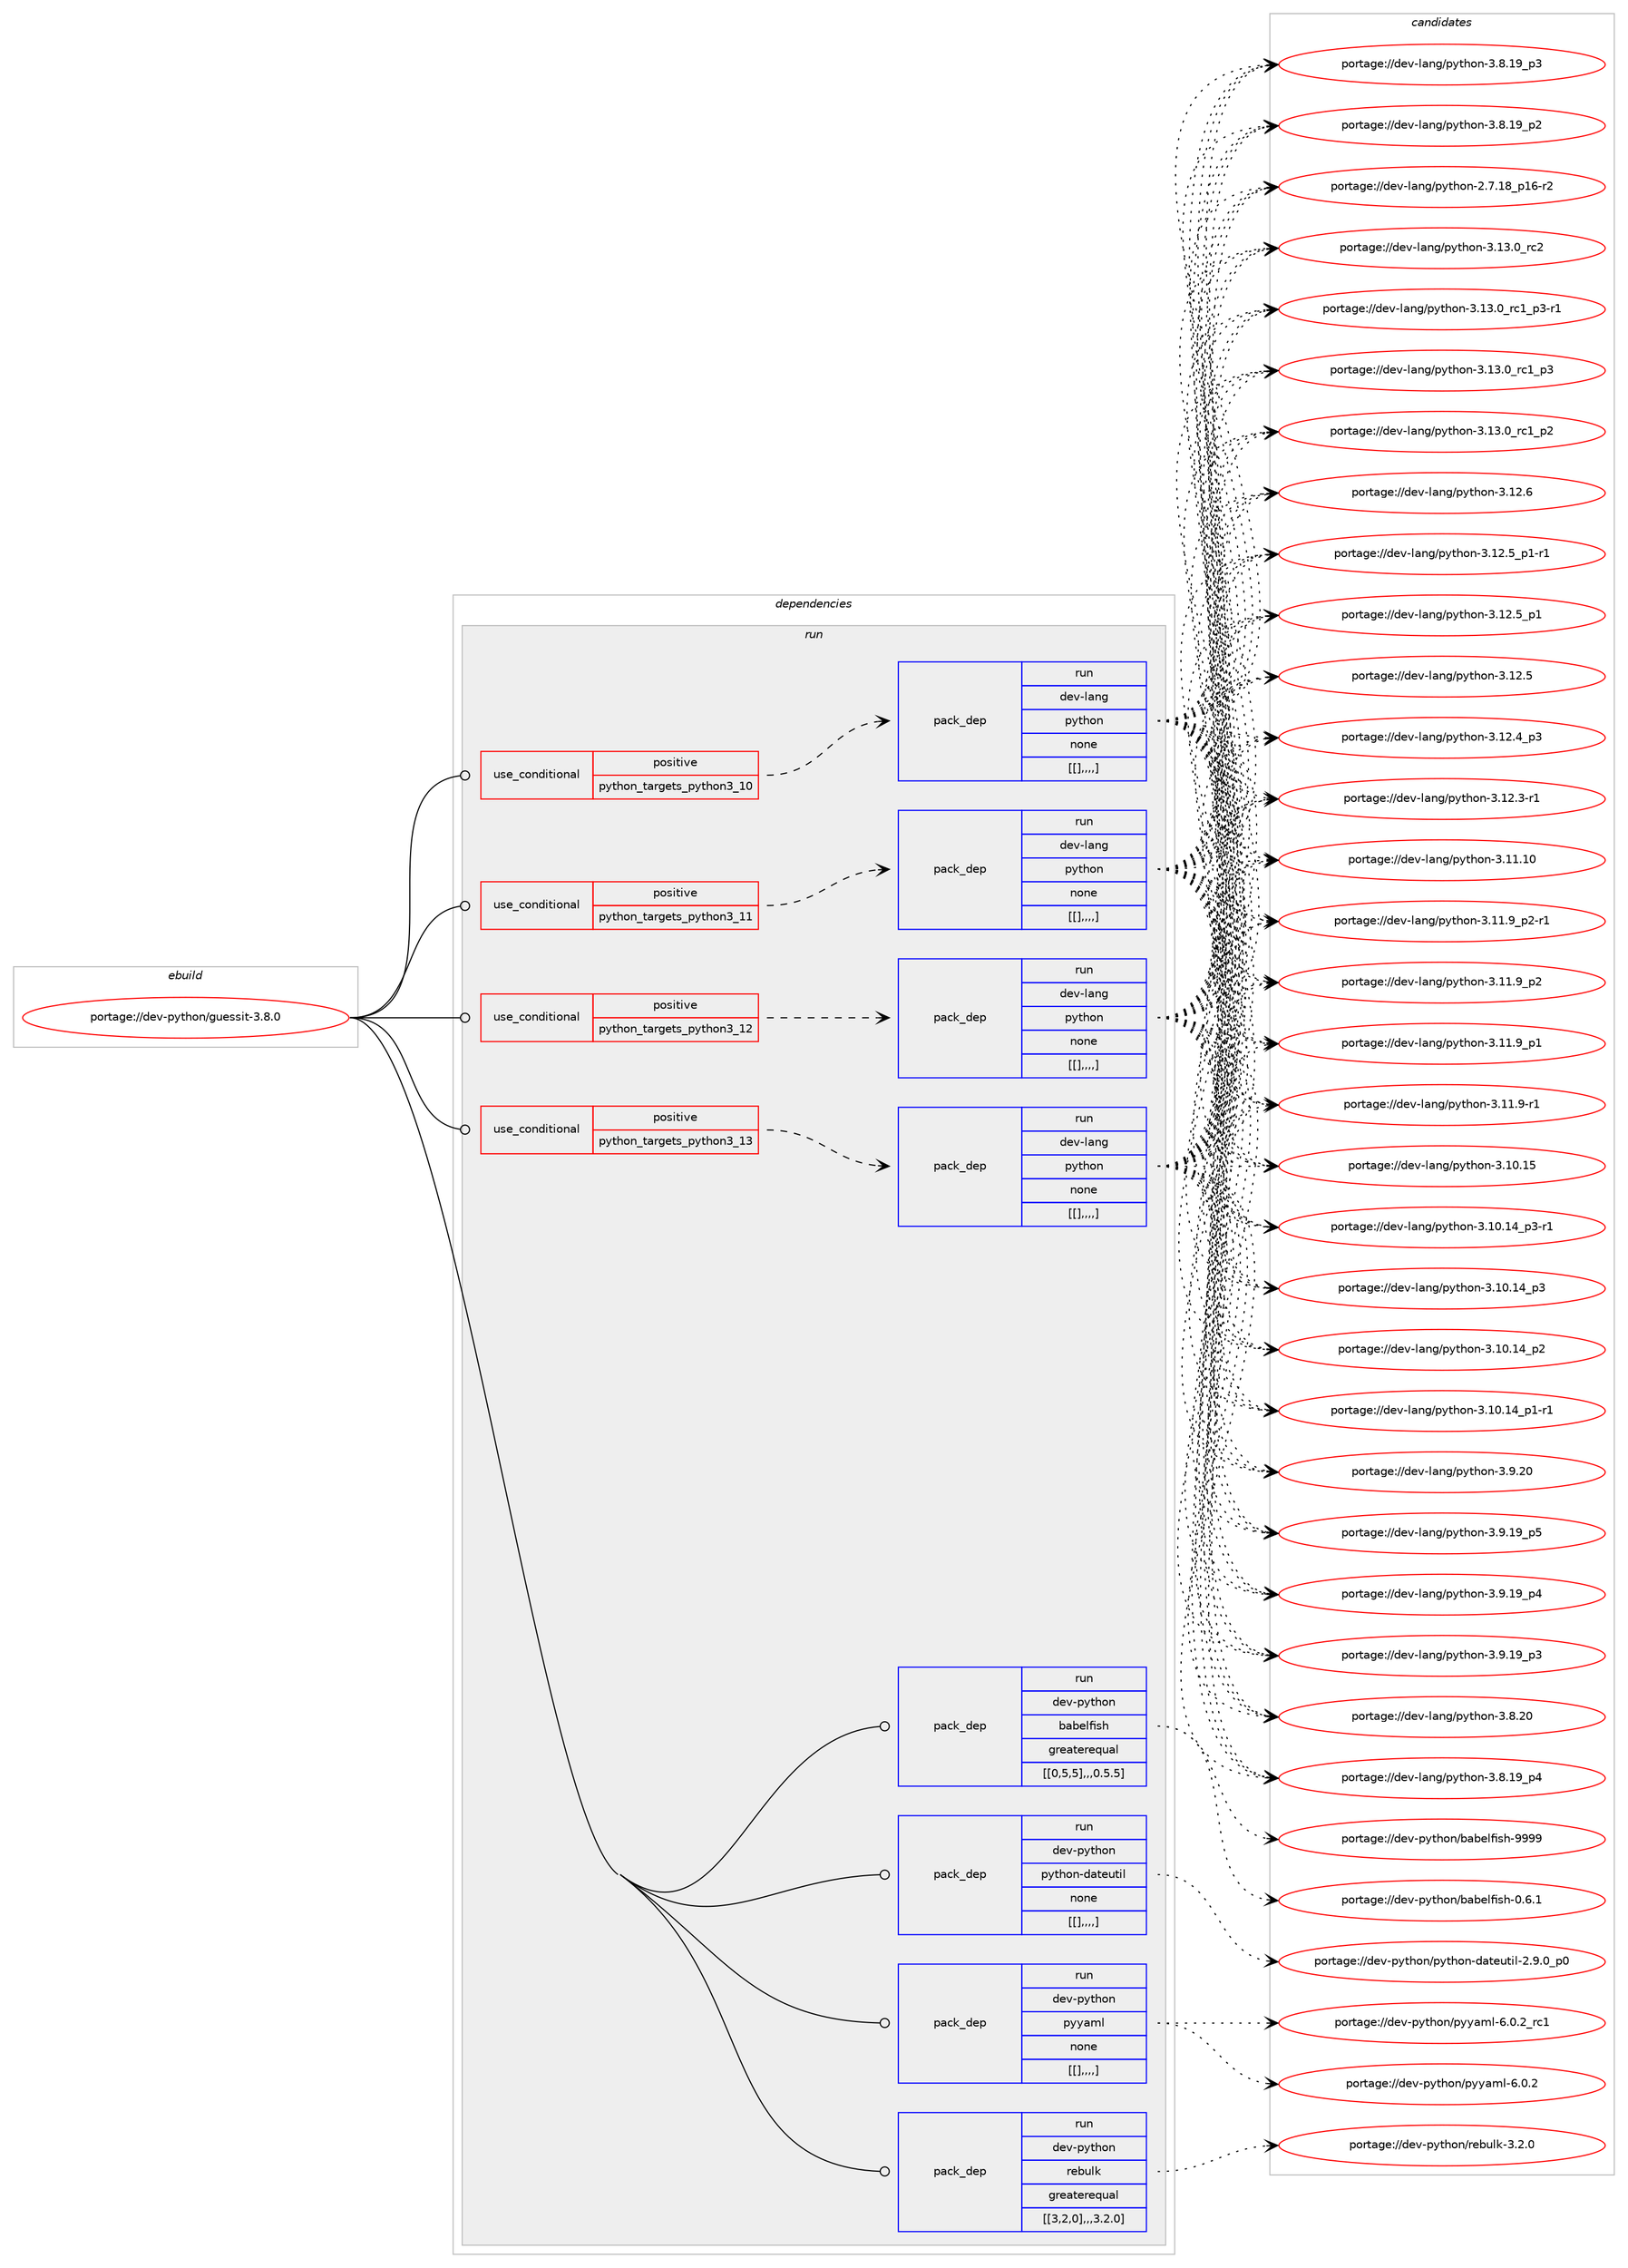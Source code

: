 digraph prolog {

# *************
# Graph options
# *************

newrank=true;
concentrate=true;
compound=true;
graph [rankdir=LR,fontname=Helvetica,fontsize=10,ranksep=1.5];#, ranksep=2.5, nodesep=0.2];
edge  [arrowhead=vee];
node  [fontname=Helvetica,fontsize=10];

# **********
# The ebuild
# **********

subgraph cluster_leftcol {
color=gray;
label=<<i>ebuild</i>>;
id [label="portage://dev-python/guessit-3.8.0", color=red, width=4, href="../dev-python/guessit-3.8.0.svg"];
}

# ****************
# The dependencies
# ****************

subgraph cluster_midcol {
color=gray;
label=<<i>dependencies</i>>;
subgraph cluster_compile {
fillcolor="#eeeeee";
style=filled;
label=<<i>compile</i>>;
}
subgraph cluster_compileandrun {
fillcolor="#eeeeee";
style=filled;
label=<<i>compile and run</i>>;
}
subgraph cluster_run {
fillcolor="#eeeeee";
style=filled;
label=<<i>run</i>>;
subgraph cond33815 {
dependency148360 [label=<<TABLE BORDER="0" CELLBORDER="1" CELLSPACING="0" CELLPADDING="4"><TR><TD ROWSPAN="3" CELLPADDING="10">use_conditional</TD></TR><TR><TD>positive</TD></TR><TR><TD>python_targets_python3_10</TD></TR></TABLE>>, shape=none, color=red];
subgraph pack113327 {
dependency148361 [label=<<TABLE BORDER="0" CELLBORDER="1" CELLSPACING="0" CELLPADDING="4" WIDTH="220"><TR><TD ROWSPAN="6" CELLPADDING="30">pack_dep</TD></TR><TR><TD WIDTH="110">run</TD></TR><TR><TD>dev-lang</TD></TR><TR><TD>python</TD></TR><TR><TD>none</TD></TR><TR><TD>[[],,,,]</TD></TR></TABLE>>, shape=none, color=blue];
}
dependency148360:e -> dependency148361:w [weight=20,style="dashed",arrowhead="vee"];
}
id:e -> dependency148360:w [weight=20,style="solid",arrowhead="odot"];
subgraph cond33816 {
dependency148362 [label=<<TABLE BORDER="0" CELLBORDER="1" CELLSPACING="0" CELLPADDING="4"><TR><TD ROWSPAN="3" CELLPADDING="10">use_conditional</TD></TR><TR><TD>positive</TD></TR><TR><TD>python_targets_python3_11</TD></TR></TABLE>>, shape=none, color=red];
subgraph pack113328 {
dependency148363 [label=<<TABLE BORDER="0" CELLBORDER="1" CELLSPACING="0" CELLPADDING="4" WIDTH="220"><TR><TD ROWSPAN="6" CELLPADDING="30">pack_dep</TD></TR><TR><TD WIDTH="110">run</TD></TR><TR><TD>dev-lang</TD></TR><TR><TD>python</TD></TR><TR><TD>none</TD></TR><TR><TD>[[],,,,]</TD></TR></TABLE>>, shape=none, color=blue];
}
dependency148362:e -> dependency148363:w [weight=20,style="dashed",arrowhead="vee"];
}
id:e -> dependency148362:w [weight=20,style="solid",arrowhead="odot"];
subgraph cond33817 {
dependency148364 [label=<<TABLE BORDER="0" CELLBORDER="1" CELLSPACING="0" CELLPADDING="4"><TR><TD ROWSPAN="3" CELLPADDING="10">use_conditional</TD></TR><TR><TD>positive</TD></TR><TR><TD>python_targets_python3_12</TD></TR></TABLE>>, shape=none, color=red];
subgraph pack113329 {
dependency148365 [label=<<TABLE BORDER="0" CELLBORDER="1" CELLSPACING="0" CELLPADDING="4" WIDTH="220"><TR><TD ROWSPAN="6" CELLPADDING="30">pack_dep</TD></TR><TR><TD WIDTH="110">run</TD></TR><TR><TD>dev-lang</TD></TR><TR><TD>python</TD></TR><TR><TD>none</TD></TR><TR><TD>[[],,,,]</TD></TR></TABLE>>, shape=none, color=blue];
}
dependency148364:e -> dependency148365:w [weight=20,style="dashed",arrowhead="vee"];
}
id:e -> dependency148364:w [weight=20,style="solid",arrowhead="odot"];
subgraph cond33818 {
dependency148366 [label=<<TABLE BORDER="0" CELLBORDER="1" CELLSPACING="0" CELLPADDING="4"><TR><TD ROWSPAN="3" CELLPADDING="10">use_conditional</TD></TR><TR><TD>positive</TD></TR><TR><TD>python_targets_python3_13</TD></TR></TABLE>>, shape=none, color=red];
subgraph pack113330 {
dependency148367 [label=<<TABLE BORDER="0" CELLBORDER="1" CELLSPACING="0" CELLPADDING="4" WIDTH="220"><TR><TD ROWSPAN="6" CELLPADDING="30">pack_dep</TD></TR><TR><TD WIDTH="110">run</TD></TR><TR><TD>dev-lang</TD></TR><TR><TD>python</TD></TR><TR><TD>none</TD></TR><TR><TD>[[],,,,]</TD></TR></TABLE>>, shape=none, color=blue];
}
dependency148366:e -> dependency148367:w [weight=20,style="dashed",arrowhead="vee"];
}
id:e -> dependency148366:w [weight=20,style="solid",arrowhead="odot"];
subgraph pack113331 {
dependency148368 [label=<<TABLE BORDER="0" CELLBORDER="1" CELLSPACING="0" CELLPADDING="4" WIDTH="220"><TR><TD ROWSPAN="6" CELLPADDING="30">pack_dep</TD></TR><TR><TD WIDTH="110">run</TD></TR><TR><TD>dev-python</TD></TR><TR><TD>babelfish</TD></TR><TR><TD>greaterequal</TD></TR><TR><TD>[[0,5,5],,,0.5.5]</TD></TR></TABLE>>, shape=none, color=blue];
}
id:e -> dependency148368:w [weight=20,style="solid",arrowhead="odot"];
subgraph pack113332 {
dependency148369 [label=<<TABLE BORDER="0" CELLBORDER="1" CELLSPACING="0" CELLPADDING="4" WIDTH="220"><TR><TD ROWSPAN="6" CELLPADDING="30">pack_dep</TD></TR><TR><TD WIDTH="110">run</TD></TR><TR><TD>dev-python</TD></TR><TR><TD>python-dateutil</TD></TR><TR><TD>none</TD></TR><TR><TD>[[],,,,]</TD></TR></TABLE>>, shape=none, color=blue];
}
id:e -> dependency148369:w [weight=20,style="solid",arrowhead="odot"];
subgraph pack113333 {
dependency148370 [label=<<TABLE BORDER="0" CELLBORDER="1" CELLSPACING="0" CELLPADDING="4" WIDTH="220"><TR><TD ROWSPAN="6" CELLPADDING="30">pack_dep</TD></TR><TR><TD WIDTH="110">run</TD></TR><TR><TD>dev-python</TD></TR><TR><TD>pyyaml</TD></TR><TR><TD>none</TD></TR><TR><TD>[[],,,,]</TD></TR></TABLE>>, shape=none, color=blue];
}
id:e -> dependency148370:w [weight=20,style="solid",arrowhead="odot"];
subgraph pack113334 {
dependency148371 [label=<<TABLE BORDER="0" CELLBORDER="1" CELLSPACING="0" CELLPADDING="4" WIDTH="220"><TR><TD ROWSPAN="6" CELLPADDING="30">pack_dep</TD></TR><TR><TD WIDTH="110">run</TD></TR><TR><TD>dev-python</TD></TR><TR><TD>rebulk</TD></TR><TR><TD>greaterequal</TD></TR><TR><TD>[[3,2,0],,,3.2.0]</TD></TR></TABLE>>, shape=none, color=blue];
}
id:e -> dependency148371:w [weight=20,style="solid",arrowhead="odot"];
}
}

# **************
# The candidates
# **************

subgraph cluster_choices {
rank=same;
color=gray;
label=<<i>candidates</i>>;

subgraph choice113327 {
color=black;
nodesep=1;
choice10010111845108971101034711212111610411111045514649514648951149950 [label="portage://dev-lang/python-3.13.0_rc2", color=red, width=4,href="../dev-lang/python-3.13.0_rc2.svg"];
choice1001011184510897110103471121211161041111104551464951464895114994995112514511449 [label="portage://dev-lang/python-3.13.0_rc1_p3-r1", color=red, width=4,href="../dev-lang/python-3.13.0_rc1_p3-r1.svg"];
choice100101118451089711010347112121116104111110455146495146489511499499511251 [label="portage://dev-lang/python-3.13.0_rc1_p3", color=red, width=4,href="../dev-lang/python-3.13.0_rc1_p3.svg"];
choice100101118451089711010347112121116104111110455146495146489511499499511250 [label="portage://dev-lang/python-3.13.0_rc1_p2", color=red, width=4,href="../dev-lang/python-3.13.0_rc1_p2.svg"];
choice10010111845108971101034711212111610411111045514649504654 [label="portage://dev-lang/python-3.12.6", color=red, width=4,href="../dev-lang/python-3.12.6.svg"];
choice1001011184510897110103471121211161041111104551464950465395112494511449 [label="portage://dev-lang/python-3.12.5_p1-r1", color=red, width=4,href="../dev-lang/python-3.12.5_p1-r1.svg"];
choice100101118451089711010347112121116104111110455146495046539511249 [label="portage://dev-lang/python-3.12.5_p1", color=red, width=4,href="../dev-lang/python-3.12.5_p1.svg"];
choice10010111845108971101034711212111610411111045514649504653 [label="portage://dev-lang/python-3.12.5", color=red, width=4,href="../dev-lang/python-3.12.5.svg"];
choice100101118451089711010347112121116104111110455146495046529511251 [label="portage://dev-lang/python-3.12.4_p3", color=red, width=4,href="../dev-lang/python-3.12.4_p3.svg"];
choice100101118451089711010347112121116104111110455146495046514511449 [label="portage://dev-lang/python-3.12.3-r1", color=red, width=4,href="../dev-lang/python-3.12.3-r1.svg"];
choice1001011184510897110103471121211161041111104551464949464948 [label="portage://dev-lang/python-3.11.10", color=red, width=4,href="../dev-lang/python-3.11.10.svg"];
choice1001011184510897110103471121211161041111104551464949465795112504511449 [label="portage://dev-lang/python-3.11.9_p2-r1", color=red, width=4,href="../dev-lang/python-3.11.9_p2-r1.svg"];
choice100101118451089711010347112121116104111110455146494946579511250 [label="portage://dev-lang/python-3.11.9_p2", color=red, width=4,href="../dev-lang/python-3.11.9_p2.svg"];
choice100101118451089711010347112121116104111110455146494946579511249 [label="portage://dev-lang/python-3.11.9_p1", color=red, width=4,href="../dev-lang/python-3.11.9_p1.svg"];
choice100101118451089711010347112121116104111110455146494946574511449 [label="portage://dev-lang/python-3.11.9-r1", color=red, width=4,href="../dev-lang/python-3.11.9-r1.svg"];
choice1001011184510897110103471121211161041111104551464948464953 [label="portage://dev-lang/python-3.10.15", color=red, width=4,href="../dev-lang/python-3.10.15.svg"];
choice100101118451089711010347112121116104111110455146494846495295112514511449 [label="portage://dev-lang/python-3.10.14_p3-r1", color=red, width=4,href="../dev-lang/python-3.10.14_p3-r1.svg"];
choice10010111845108971101034711212111610411111045514649484649529511251 [label="portage://dev-lang/python-3.10.14_p3", color=red, width=4,href="../dev-lang/python-3.10.14_p3.svg"];
choice10010111845108971101034711212111610411111045514649484649529511250 [label="portage://dev-lang/python-3.10.14_p2", color=red, width=4,href="../dev-lang/python-3.10.14_p2.svg"];
choice100101118451089711010347112121116104111110455146494846495295112494511449 [label="portage://dev-lang/python-3.10.14_p1-r1", color=red, width=4,href="../dev-lang/python-3.10.14_p1-r1.svg"];
choice10010111845108971101034711212111610411111045514657465048 [label="portage://dev-lang/python-3.9.20", color=red, width=4,href="../dev-lang/python-3.9.20.svg"];
choice100101118451089711010347112121116104111110455146574649579511253 [label="portage://dev-lang/python-3.9.19_p5", color=red, width=4,href="../dev-lang/python-3.9.19_p5.svg"];
choice100101118451089711010347112121116104111110455146574649579511252 [label="portage://dev-lang/python-3.9.19_p4", color=red, width=4,href="../dev-lang/python-3.9.19_p4.svg"];
choice100101118451089711010347112121116104111110455146574649579511251 [label="portage://dev-lang/python-3.9.19_p3", color=red, width=4,href="../dev-lang/python-3.9.19_p3.svg"];
choice10010111845108971101034711212111610411111045514656465048 [label="portage://dev-lang/python-3.8.20", color=red, width=4,href="../dev-lang/python-3.8.20.svg"];
choice100101118451089711010347112121116104111110455146564649579511252 [label="portage://dev-lang/python-3.8.19_p4", color=red, width=4,href="../dev-lang/python-3.8.19_p4.svg"];
choice100101118451089711010347112121116104111110455146564649579511251 [label="portage://dev-lang/python-3.8.19_p3", color=red, width=4,href="../dev-lang/python-3.8.19_p3.svg"];
choice100101118451089711010347112121116104111110455146564649579511250 [label="portage://dev-lang/python-3.8.19_p2", color=red, width=4,href="../dev-lang/python-3.8.19_p2.svg"];
choice100101118451089711010347112121116104111110455046554649569511249544511450 [label="portage://dev-lang/python-2.7.18_p16-r2", color=red, width=4,href="../dev-lang/python-2.7.18_p16-r2.svg"];
dependency148361:e -> choice10010111845108971101034711212111610411111045514649514648951149950:w [style=dotted,weight="100"];
dependency148361:e -> choice1001011184510897110103471121211161041111104551464951464895114994995112514511449:w [style=dotted,weight="100"];
dependency148361:e -> choice100101118451089711010347112121116104111110455146495146489511499499511251:w [style=dotted,weight="100"];
dependency148361:e -> choice100101118451089711010347112121116104111110455146495146489511499499511250:w [style=dotted,weight="100"];
dependency148361:e -> choice10010111845108971101034711212111610411111045514649504654:w [style=dotted,weight="100"];
dependency148361:e -> choice1001011184510897110103471121211161041111104551464950465395112494511449:w [style=dotted,weight="100"];
dependency148361:e -> choice100101118451089711010347112121116104111110455146495046539511249:w [style=dotted,weight="100"];
dependency148361:e -> choice10010111845108971101034711212111610411111045514649504653:w [style=dotted,weight="100"];
dependency148361:e -> choice100101118451089711010347112121116104111110455146495046529511251:w [style=dotted,weight="100"];
dependency148361:e -> choice100101118451089711010347112121116104111110455146495046514511449:w [style=dotted,weight="100"];
dependency148361:e -> choice1001011184510897110103471121211161041111104551464949464948:w [style=dotted,weight="100"];
dependency148361:e -> choice1001011184510897110103471121211161041111104551464949465795112504511449:w [style=dotted,weight="100"];
dependency148361:e -> choice100101118451089711010347112121116104111110455146494946579511250:w [style=dotted,weight="100"];
dependency148361:e -> choice100101118451089711010347112121116104111110455146494946579511249:w [style=dotted,weight="100"];
dependency148361:e -> choice100101118451089711010347112121116104111110455146494946574511449:w [style=dotted,weight="100"];
dependency148361:e -> choice1001011184510897110103471121211161041111104551464948464953:w [style=dotted,weight="100"];
dependency148361:e -> choice100101118451089711010347112121116104111110455146494846495295112514511449:w [style=dotted,weight="100"];
dependency148361:e -> choice10010111845108971101034711212111610411111045514649484649529511251:w [style=dotted,weight="100"];
dependency148361:e -> choice10010111845108971101034711212111610411111045514649484649529511250:w [style=dotted,weight="100"];
dependency148361:e -> choice100101118451089711010347112121116104111110455146494846495295112494511449:w [style=dotted,weight="100"];
dependency148361:e -> choice10010111845108971101034711212111610411111045514657465048:w [style=dotted,weight="100"];
dependency148361:e -> choice100101118451089711010347112121116104111110455146574649579511253:w [style=dotted,weight="100"];
dependency148361:e -> choice100101118451089711010347112121116104111110455146574649579511252:w [style=dotted,weight="100"];
dependency148361:e -> choice100101118451089711010347112121116104111110455146574649579511251:w [style=dotted,weight="100"];
dependency148361:e -> choice10010111845108971101034711212111610411111045514656465048:w [style=dotted,weight="100"];
dependency148361:e -> choice100101118451089711010347112121116104111110455146564649579511252:w [style=dotted,weight="100"];
dependency148361:e -> choice100101118451089711010347112121116104111110455146564649579511251:w [style=dotted,weight="100"];
dependency148361:e -> choice100101118451089711010347112121116104111110455146564649579511250:w [style=dotted,weight="100"];
dependency148361:e -> choice100101118451089711010347112121116104111110455046554649569511249544511450:w [style=dotted,weight="100"];
}
subgraph choice113328 {
color=black;
nodesep=1;
choice10010111845108971101034711212111610411111045514649514648951149950 [label="portage://dev-lang/python-3.13.0_rc2", color=red, width=4,href="../dev-lang/python-3.13.0_rc2.svg"];
choice1001011184510897110103471121211161041111104551464951464895114994995112514511449 [label="portage://dev-lang/python-3.13.0_rc1_p3-r1", color=red, width=4,href="../dev-lang/python-3.13.0_rc1_p3-r1.svg"];
choice100101118451089711010347112121116104111110455146495146489511499499511251 [label="portage://dev-lang/python-3.13.0_rc1_p3", color=red, width=4,href="../dev-lang/python-3.13.0_rc1_p3.svg"];
choice100101118451089711010347112121116104111110455146495146489511499499511250 [label="portage://dev-lang/python-3.13.0_rc1_p2", color=red, width=4,href="../dev-lang/python-3.13.0_rc1_p2.svg"];
choice10010111845108971101034711212111610411111045514649504654 [label="portage://dev-lang/python-3.12.6", color=red, width=4,href="../dev-lang/python-3.12.6.svg"];
choice1001011184510897110103471121211161041111104551464950465395112494511449 [label="portage://dev-lang/python-3.12.5_p1-r1", color=red, width=4,href="../dev-lang/python-3.12.5_p1-r1.svg"];
choice100101118451089711010347112121116104111110455146495046539511249 [label="portage://dev-lang/python-3.12.5_p1", color=red, width=4,href="../dev-lang/python-3.12.5_p1.svg"];
choice10010111845108971101034711212111610411111045514649504653 [label="portage://dev-lang/python-3.12.5", color=red, width=4,href="../dev-lang/python-3.12.5.svg"];
choice100101118451089711010347112121116104111110455146495046529511251 [label="portage://dev-lang/python-3.12.4_p3", color=red, width=4,href="../dev-lang/python-3.12.4_p3.svg"];
choice100101118451089711010347112121116104111110455146495046514511449 [label="portage://dev-lang/python-3.12.3-r1", color=red, width=4,href="../dev-lang/python-3.12.3-r1.svg"];
choice1001011184510897110103471121211161041111104551464949464948 [label="portage://dev-lang/python-3.11.10", color=red, width=4,href="../dev-lang/python-3.11.10.svg"];
choice1001011184510897110103471121211161041111104551464949465795112504511449 [label="portage://dev-lang/python-3.11.9_p2-r1", color=red, width=4,href="../dev-lang/python-3.11.9_p2-r1.svg"];
choice100101118451089711010347112121116104111110455146494946579511250 [label="portage://dev-lang/python-3.11.9_p2", color=red, width=4,href="../dev-lang/python-3.11.9_p2.svg"];
choice100101118451089711010347112121116104111110455146494946579511249 [label="portage://dev-lang/python-3.11.9_p1", color=red, width=4,href="../dev-lang/python-3.11.9_p1.svg"];
choice100101118451089711010347112121116104111110455146494946574511449 [label="portage://dev-lang/python-3.11.9-r1", color=red, width=4,href="../dev-lang/python-3.11.9-r1.svg"];
choice1001011184510897110103471121211161041111104551464948464953 [label="portage://dev-lang/python-3.10.15", color=red, width=4,href="../dev-lang/python-3.10.15.svg"];
choice100101118451089711010347112121116104111110455146494846495295112514511449 [label="portage://dev-lang/python-3.10.14_p3-r1", color=red, width=4,href="../dev-lang/python-3.10.14_p3-r1.svg"];
choice10010111845108971101034711212111610411111045514649484649529511251 [label="portage://dev-lang/python-3.10.14_p3", color=red, width=4,href="../dev-lang/python-3.10.14_p3.svg"];
choice10010111845108971101034711212111610411111045514649484649529511250 [label="portage://dev-lang/python-3.10.14_p2", color=red, width=4,href="../dev-lang/python-3.10.14_p2.svg"];
choice100101118451089711010347112121116104111110455146494846495295112494511449 [label="portage://dev-lang/python-3.10.14_p1-r1", color=red, width=4,href="../dev-lang/python-3.10.14_p1-r1.svg"];
choice10010111845108971101034711212111610411111045514657465048 [label="portage://dev-lang/python-3.9.20", color=red, width=4,href="../dev-lang/python-3.9.20.svg"];
choice100101118451089711010347112121116104111110455146574649579511253 [label="portage://dev-lang/python-3.9.19_p5", color=red, width=4,href="../dev-lang/python-3.9.19_p5.svg"];
choice100101118451089711010347112121116104111110455146574649579511252 [label="portage://dev-lang/python-3.9.19_p4", color=red, width=4,href="../dev-lang/python-3.9.19_p4.svg"];
choice100101118451089711010347112121116104111110455146574649579511251 [label="portage://dev-lang/python-3.9.19_p3", color=red, width=4,href="../dev-lang/python-3.9.19_p3.svg"];
choice10010111845108971101034711212111610411111045514656465048 [label="portage://dev-lang/python-3.8.20", color=red, width=4,href="../dev-lang/python-3.8.20.svg"];
choice100101118451089711010347112121116104111110455146564649579511252 [label="portage://dev-lang/python-3.8.19_p4", color=red, width=4,href="../dev-lang/python-3.8.19_p4.svg"];
choice100101118451089711010347112121116104111110455146564649579511251 [label="portage://dev-lang/python-3.8.19_p3", color=red, width=4,href="../dev-lang/python-3.8.19_p3.svg"];
choice100101118451089711010347112121116104111110455146564649579511250 [label="portage://dev-lang/python-3.8.19_p2", color=red, width=4,href="../dev-lang/python-3.8.19_p2.svg"];
choice100101118451089711010347112121116104111110455046554649569511249544511450 [label="portage://dev-lang/python-2.7.18_p16-r2", color=red, width=4,href="../dev-lang/python-2.7.18_p16-r2.svg"];
dependency148363:e -> choice10010111845108971101034711212111610411111045514649514648951149950:w [style=dotted,weight="100"];
dependency148363:e -> choice1001011184510897110103471121211161041111104551464951464895114994995112514511449:w [style=dotted,weight="100"];
dependency148363:e -> choice100101118451089711010347112121116104111110455146495146489511499499511251:w [style=dotted,weight="100"];
dependency148363:e -> choice100101118451089711010347112121116104111110455146495146489511499499511250:w [style=dotted,weight="100"];
dependency148363:e -> choice10010111845108971101034711212111610411111045514649504654:w [style=dotted,weight="100"];
dependency148363:e -> choice1001011184510897110103471121211161041111104551464950465395112494511449:w [style=dotted,weight="100"];
dependency148363:e -> choice100101118451089711010347112121116104111110455146495046539511249:w [style=dotted,weight="100"];
dependency148363:e -> choice10010111845108971101034711212111610411111045514649504653:w [style=dotted,weight="100"];
dependency148363:e -> choice100101118451089711010347112121116104111110455146495046529511251:w [style=dotted,weight="100"];
dependency148363:e -> choice100101118451089711010347112121116104111110455146495046514511449:w [style=dotted,weight="100"];
dependency148363:e -> choice1001011184510897110103471121211161041111104551464949464948:w [style=dotted,weight="100"];
dependency148363:e -> choice1001011184510897110103471121211161041111104551464949465795112504511449:w [style=dotted,weight="100"];
dependency148363:e -> choice100101118451089711010347112121116104111110455146494946579511250:w [style=dotted,weight="100"];
dependency148363:e -> choice100101118451089711010347112121116104111110455146494946579511249:w [style=dotted,weight="100"];
dependency148363:e -> choice100101118451089711010347112121116104111110455146494946574511449:w [style=dotted,weight="100"];
dependency148363:e -> choice1001011184510897110103471121211161041111104551464948464953:w [style=dotted,weight="100"];
dependency148363:e -> choice100101118451089711010347112121116104111110455146494846495295112514511449:w [style=dotted,weight="100"];
dependency148363:e -> choice10010111845108971101034711212111610411111045514649484649529511251:w [style=dotted,weight="100"];
dependency148363:e -> choice10010111845108971101034711212111610411111045514649484649529511250:w [style=dotted,weight="100"];
dependency148363:e -> choice100101118451089711010347112121116104111110455146494846495295112494511449:w [style=dotted,weight="100"];
dependency148363:e -> choice10010111845108971101034711212111610411111045514657465048:w [style=dotted,weight="100"];
dependency148363:e -> choice100101118451089711010347112121116104111110455146574649579511253:w [style=dotted,weight="100"];
dependency148363:e -> choice100101118451089711010347112121116104111110455146574649579511252:w [style=dotted,weight="100"];
dependency148363:e -> choice100101118451089711010347112121116104111110455146574649579511251:w [style=dotted,weight="100"];
dependency148363:e -> choice10010111845108971101034711212111610411111045514656465048:w [style=dotted,weight="100"];
dependency148363:e -> choice100101118451089711010347112121116104111110455146564649579511252:w [style=dotted,weight="100"];
dependency148363:e -> choice100101118451089711010347112121116104111110455146564649579511251:w [style=dotted,weight="100"];
dependency148363:e -> choice100101118451089711010347112121116104111110455146564649579511250:w [style=dotted,weight="100"];
dependency148363:e -> choice100101118451089711010347112121116104111110455046554649569511249544511450:w [style=dotted,weight="100"];
}
subgraph choice113329 {
color=black;
nodesep=1;
choice10010111845108971101034711212111610411111045514649514648951149950 [label="portage://dev-lang/python-3.13.0_rc2", color=red, width=4,href="../dev-lang/python-3.13.0_rc2.svg"];
choice1001011184510897110103471121211161041111104551464951464895114994995112514511449 [label="portage://dev-lang/python-3.13.0_rc1_p3-r1", color=red, width=4,href="../dev-lang/python-3.13.0_rc1_p3-r1.svg"];
choice100101118451089711010347112121116104111110455146495146489511499499511251 [label="portage://dev-lang/python-3.13.0_rc1_p3", color=red, width=4,href="../dev-lang/python-3.13.0_rc1_p3.svg"];
choice100101118451089711010347112121116104111110455146495146489511499499511250 [label="portage://dev-lang/python-3.13.0_rc1_p2", color=red, width=4,href="../dev-lang/python-3.13.0_rc1_p2.svg"];
choice10010111845108971101034711212111610411111045514649504654 [label="portage://dev-lang/python-3.12.6", color=red, width=4,href="../dev-lang/python-3.12.6.svg"];
choice1001011184510897110103471121211161041111104551464950465395112494511449 [label="portage://dev-lang/python-3.12.5_p1-r1", color=red, width=4,href="../dev-lang/python-3.12.5_p1-r1.svg"];
choice100101118451089711010347112121116104111110455146495046539511249 [label="portage://dev-lang/python-3.12.5_p1", color=red, width=4,href="../dev-lang/python-3.12.5_p1.svg"];
choice10010111845108971101034711212111610411111045514649504653 [label="portage://dev-lang/python-3.12.5", color=red, width=4,href="../dev-lang/python-3.12.5.svg"];
choice100101118451089711010347112121116104111110455146495046529511251 [label="portage://dev-lang/python-3.12.4_p3", color=red, width=4,href="../dev-lang/python-3.12.4_p3.svg"];
choice100101118451089711010347112121116104111110455146495046514511449 [label="portage://dev-lang/python-3.12.3-r1", color=red, width=4,href="../dev-lang/python-3.12.3-r1.svg"];
choice1001011184510897110103471121211161041111104551464949464948 [label="portage://dev-lang/python-3.11.10", color=red, width=4,href="../dev-lang/python-3.11.10.svg"];
choice1001011184510897110103471121211161041111104551464949465795112504511449 [label="portage://dev-lang/python-3.11.9_p2-r1", color=red, width=4,href="../dev-lang/python-3.11.9_p2-r1.svg"];
choice100101118451089711010347112121116104111110455146494946579511250 [label="portage://dev-lang/python-3.11.9_p2", color=red, width=4,href="../dev-lang/python-3.11.9_p2.svg"];
choice100101118451089711010347112121116104111110455146494946579511249 [label="portage://dev-lang/python-3.11.9_p1", color=red, width=4,href="../dev-lang/python-3.11.9_p1.svg"];
choice100101118451089711010347112121116104111110455146494946574511449 [label="portage://dev-lang/python-3.11.9-r1", color=red, width=4,href="../dev-lang/python-3.11.9-r1.svg"];
choice1001011184510897110103471121211161041111104551464948464953 [label="portage://dev-lang/python-3.10.15", color=red, width=4,href="../dev-lang/python-3.10.15.svg"];
choice100101118451089711010347112121116104111110455146494846495295112514511449 [label="portage://dev-lang/python-3.10.14_p3-r1", color=red, width=4,href="../dev-lang/python-3.10.14_p3-r1.svg"];
choice10010111845108971101034711212111610411111045514649484649529511251 [label="portage://dev-lang/python-3.10.14_p3", color=red, width=4,href="../dev-lang/python-3.10.14_p3.svg"];
choice10010111845108971101034711212111610411111045514649484649529511250 [label="portage://dev-lang/python-3.10.14_p2", color=red, width=4,href="../dev-lang/python-3.10.14_p2.svg"];
choice100101118451089711010347112121116104111110455146494846495295112494511449 [label="portage://dev-lang/python-3.10.14_p1-r1", color=red, width=4,href="../dev-lang/python-3.10.14_p1-r1.svg"];
choice10010111845108971101034711212111610411111045514657465048 [label="portage://dev-lang/python-3.9.20", color=red, width=4,href="../dev-lang/python-3.9.20.svg"];
choice100101118451089711010347112121116104111110455146574649579511253 [label="portage://dev-lang/python-3.9.19_p5", color=red, width=4,href="../dev-lang/python-3.9.19_p5.svg"];
choice100101118451089711010347112121116104111110455146574649579511252 [label="portage://dev-lang/python-3.9.19_p4", color=red, width=4,href="../dev-lang/python-3.9.19_p4.svg"];
choice100101118451089711010347112121116104111110455146574649579511251 [label="portage://dev-lang/python-3.9.19_p3", color=red, width=4,href="../dev-lang/python-3.9.19_p3.svg"];
choice10010111845108971101034711212111610411111045514656465048 [label="portage://dev-lang/python-3.8.20", color=red, width=4,href="../dev-lang/python-3.8.20.svg"];
choice100101118451089711010347112121116104111110455146564649579511252 [label="portage://dev-lang/python-3.8.19_p4", color=red, width=4,href="../dev-lang/python-3.8.19_p4.svg"];
choice100101118451089711010347112121116104111110455146564649579511251 [label="portage://dev-lang/python-3.8.19_p3", color=red, width=4,href="../dev-lang/python-3.8.19_p3.svg"];
choice100101118451089711010347112121116104111110455146564649579511250 [label="portage://dev-lang/python-3.8.19_p2", color=red, width=4,href="../dev-lang/python-3.8.19_p2.svg"];
choice100101118451089711010347112121116104111110455046554649569511249544511450 [label="portage://dev-lang/python-2.7.18_p16-r2", color=red, width=4,href="../dev-lang/python-2.7.18_p16-r2.svg"];
dependency148365:e -> choice10010111845108971101034711212111610411111045514649514648951149950:w [style=dotted,weight="100"];
dependency148365:e -> choice1001011184510897110103471121211161041111104551464951464895114994995112514511449:w [style=dotted,weight="100"];
dependency148365:e -> choice100101118451089711010347112121116104111110455146495146489511499499511251:w [style=dotted,weight="100"];
dependency148365:e -> choice100101118451089711010347112121116104111110455146495146489511499499511250:w [style=dotted,weight="100"];
dependency148365:e -> choice10010111845108971101034711212111610411111045514649504654:w [style=dotted,weight="100"];
dependency148365:e -> choice1001011184510897110103471121211161041111104551464950465395112494511449:w [style=dotted,weight="100"];
dependency148365:e -> choice100101118451089711010347112121116104111110455146495046539511249:w [style=dotted,weight="100"];
dependency148365:e -> choice10010111845108971101034711212111610411111045514649504653:w [style=dotted,weight="100"];
dependency148365:e -> choice100101118451089711010347112121116104111110455146495046529511251:w [style=dotted,weight="100"];
dependency148365:e -> choice100101118451089711010347112121116104111110455146495046514511449:w [style=dotted,weight="100"];
dependency148365:e -> choice1001011184510897110103471121211161041111104551464949464948:w [style=dotted,weight="100"];
dependency148365:e -> choice1001011184510897110103471121211161041111104551464949465795112504511449:w [style=dotted,weight="100"];
dependency148365:e -> choice100101118451089711010347112121116104111110455146494946579511250:w [style=dotted,weight="100"];
dependency148365:e -> choice100101118451089711010347112121116104111110455146494946579511249:w [style=dotted,weight="100"];
dependency148365:e -> choice100101118451089711010347112121116104111110455146494946574511449:w [style=dotted,weight="100"];
dependency148365:e -> choice1001011184510897110103471121211161041111104551464948464953:w [style=dotted,weight="100"];
dependency148365:e -> choice100101118451089711010347112121116104111110455146494846495295112514511449:w [style=dotted,weight="100"];
dependency148365:e -> choice10010111845108971101034711212111610411111045514649484649529511251:w [style=dotted,weight="100"];
dependency148365:e -> choice10010111845108971101034711212111610411111045514649484649529511250:w [style=dotted,weight="100"];
dependency148365:e -> choice100101118451089711010347112121116104111110455146494846495295112494511449:w [style=dotted,weight="100"];
dependency148365:e -> choice10010111845108971101034711212111610411111045514657465048:w [style=dotted,weight="100"];
dependency148365:e -> choice100101118451089711010347112121116104111110455146574649579511253:w [style=dotted,weight="100"];
dependency148365:e -> choice100101118451089711010347112121116104111110455146574649579511252:w [style=dotted,weight="100"];
dependency148365:e -> choice100101118451089711010347112121116104111110455146574649579511251:w [style=dotted,weight="100"];
dependency148365:e -> choice10010111845108971101034711212111610411111045514656465048:w [style=dotted,weight="100"];
dependency148365:e -> choice100101118451089711010347112121116104111110455146564649579511252:w [style=dotted,weight="100"];
dependency148365:e -> choice100101118451089711010347112121116104111110455146564649579511251:w [style=dotted,weight="100"];
dependency148365:e -> choice100101118451089711010347112121116104111110455146564649579511250:w [style=dotted,weight="100"];
dependency148365:e -> choice100101118451089711010347112121116104111110455046554649569511249544511450:w [style=dotted,weight="100"];
}
subgraph choice113330 {
color=black;
nodesep=1;
choice10010111845108971101034711212111610411111045514649514648951149950 [label="portage://dev-lang/python-3.13.0_rc2", color=red, width=4,href="../dev-lang/python-3.13.0_rc2.svg"];
choice1001011184510897110103471121211161041111104551464951464895114994995112514511449 [label="portage://dev-lang/python-3.13.0_rc1_p3-r1", color=red, width=4,href="../dev-lang/python-3.13.0_rc1_p3-r1.svg"];
choice100101118451089711010347112121116104111110455146495146489511499499511251 [label="portage://dev-lang/python-3.13.0_rc1_p3", color=red, width=4,href="../dev-lang/python-3.13.0_rc1_p3.svg"];
choice100101118451089711010347112121116104111110455146495146489511499499511250 [label="portage://dev-lang/python-3.13.0_rc1_p2", color=red, width=4,href="../dev-lang/python-3.13.0_rc1_p2.svg"];
choice10010111845108971101034711212111610411111045514649504654 [label="portage://dev-lang/python-3.12.6", color=red, width=4,href="../dev-lang/python-3.12.6.svg"];
choice1001011184510897110103471121211161041111104551464950465395112494511449 [label="portage://dev-lang/python-3.12.5_p1-r1", color=red, width=4,href="../dev-lang/python-3.12.5_p1-r1.svg"];
choice100101118451089711010347112121116104111110455146495046539511249 [label="portage://dev-lang/python-3.12.5_p1", color=red, width=4,href="../dev-lang/python-3.12.5_p1.svg"];
choice10010111845108971101034711212111610411111045514649504653 [label="portage://dev-lang/python-3.12.5", color=red, width=4,href="../dev-lang/python-3.12.5.svg"];
choice100101118451089711010347112121116104111110455146495046529511251 [label="portage://dev-lang/python-3.12.4_p3", color=red, width=4,href="../dev-lang/python-3.12.4_p3.svg"];
choice100101118451089711010347112121116104111110455146495046514511449 [label="portage://dev-lang/python-3.12.3-r1", color=red, width=4,href="../dev-lang/python-3.12.3-r1.svg"];
choice1001011184510897110103471121211161041111104551464949464948 [label="portage://dev-lang/python-3.11.10", color=red, width=4,href="../dev-lang/python-3.11.10.svg"];
choice1001011184510897110103471121211161041111104551464949465795112504511449 [label="portage://dev-lang/python-3.11.9_p2-r1", color=red, width=4,href="../dev-lang/python-3.11.9_p2-r1.svg"];
choice100101118451089711010347112121116104111110455146494946579511250 [label="portage://dev-lang/python-3.11.9_p2", color=red, width=4,href="../dev-lang/python-3.11.9_p2.svg"];
choice100101118451089711010347112121116104111110455146494946579511249 [label="portage://dev-lang/python-3.11.9_p1", color=red, width=4,href="../dev-lang/python-3.11.9_p1.svg"];
choice100101118451089711010347112121116104111110455146494946574511449 [label="portage://dev-lang/python-3.11.9-r1", color=red, width=4,href="../dev-lang/python-3.11.9-r1.svg"];
choice1001011184510897110103471121211161041111104551464948464953 [label="portage://dev-lang/python-3.10.15", color=red, width=4,href="../dev-lang/python-3.10.15.svg"];
choice100101118451089711010347112121116104111110455146494846495295112514511449 [label="portage://dev-lang/python-3.10.14_p3-r1", color=red, width=4,href="../dev-lang/python-3.10.14_p3-r1.svg"];
choice10010111845108971101034711212111610411111045514649484649529511251 [label="portage://dev-lang/python-3.10.14_p3", color=red, width=4,href="../dev-lang/python-3.10.14_p3.svg"];
choice10010111845108971101034711212111610411111045514649484649529511250 [label="portage://dev-lang/python-3.10.14_p2", color=red, width=4,href="../dev-lang/python-3.10.14_p2.svg"];
choice100101118451089711010347112121116104111110455146494846495295112494511449 [label="portage://dev-lang/python-3.10.14_p1-r1", color=red, width=4,href="../dev-lang/python-3.10.14_p1-r1.svg"];
choice10010111845108971101034711212111610411111045514657465048 [label="portage://dev-lang/python-3.9.20", color=red, width=4,href="../dev-lang/python-3.9.20.svg"];
choice100101118451089711010347112121116104111110455146574649579511253 [label="portage://dev-lang/python-3.9.19_p5", color=red, width=4,href="../dev-lang/python-3.9.19_p5.svg"];
choice100101118451089711010347112121116104111110455146574649579511252 [label="portage://dev-lang/python-3.9.19_p4", color=red, width=4,href="../dev-lang/python-3.9.19_p4.svg"];
choice100101118451089711010347112121116104111110455146574649579511251 [label="portage://dev-lang/python-3.9.19_p3", color=red, width=4,href="../dev-lang/python-3.9.19_p3.svg"];
choice10010111845108971101034711212111610411111045514656465048 [label="portage://dev-lang/python-3.8.20", color=red, width=4,href="../dev-lang/python-3.8.20.svg"];
choice100101118451089711010347112121116104111110455146564649579511252 [label="portage://dev-lang/python-3.8.19_p4", color=red, width=4,href="../dev-lang/python-3.8.19_p4.svg"];
choice100101118451089711010347112121116104111110455146564649579511251 [label="portage://dev-lang/python-3.8.19_p3", color=red, width=4,href="../dev-lang/python-3.8.19_p3.svg"];
choice100101118451089711010347112121116104111110455146564649579511250 [label="portage://dev-lang/python-3.8.19_p2", color=red, width=4,href="../dev-lang/python-3.8.19_p2.svg"];
choice100101118451089711010347112121116104111110455046554649569511249544511450 [label="portage://dev-lang/python-2.7.18_p16-r2", color=red, width=4,href="../dev-lang/python-2.7.18_p16-r2.svg"];
dependency148367:e -> choice10010111845108971101034711212111610411111045514649514648951149950:w [style=dotted,weight="100"];
dependency148367:e -> choice1001011184510897110103471121211161041111104551464951464895114994995112514511449:w [style=dotted,weight="100"];
dependency148367:e -> choice100101118451089711010347112121116104111110455146495146489511499499511251:w [style=dotted,weight="100"];
dependency148367:e -> choice100101118451089711010347112121116104111110455146495146489511499499511250:w [style=dotted,weight="100"];
dependency148367:e -> choice10010111845108971101034711212111610411111045514649504654:w [style=dotted,weight="100"];
dependency148367:e -> choice1001011184510897110103471121211161041111104551464950465395112494511449:w [style=dotted,weight="100"];
dependency148367:e -> choice100101118451089711010347112121116104111110455146495046539511249:w [style=dotted,weight="100"];
dependency148367:e -> choice10010111845108971101034711212111610411111045514649504653:w [style=dotted,weight="100"];
dependency148367:e -> choice100101118451089711010347112121116104111110455146495046529511251:w [style=dotted,weight="100"];
dependency148367:e -> choice100101118451089711010347112121116104111110455146495046514511449:w [style=dotted,weight="100"];
dependency148367:e -> choice1001011184510897110103471121211161041111104551464949464948:w [style=dotted,weight="100"];
dependency148367:e -> choice1001011184510897110103471121211161041111104551464949465795112504511449:w [style=dotted,weight="100"];
dependency148367:e -> choice100101118451089711010347112121116104111110455146494946579511250:w [style=dotted,weight="100"];
dependency148367:e -> choice100101118451089711010347112121116104111110455146494946579511249:w [style=dotted,weight="100"];
dependency148367:e -> choice100101118451089711010347112121116104111110455146494946574511449:w [style=dotted,weight="100"];
dependency148367:e -> choice1001011184510897110103471121211161041111104551464948464953:w [style=dotted,weight="100"];
dependency148367:e -> choice100101118451089711010347112121116104111110455146494846495295112514511449:w [style=dotted,weight="100"];
dependency148367:e -> choice10010111845108971101034711212111610411111045514649484649529511251:w [style=dotted,weight="100"];
dependency148367:e -> choice10010111845108971101034711212111610411111045514649484649529511250:w [style=dotted,weight="100"];
dependency148367:e -> choice100101118451089711010347112121116104111110455146494846495295112494511449:w [style=dotted,weight="100"];
dependency148367:e -> choice10010111845108971101034711212111610411111045514657465048:w [style=dotted,weight="100"];
dependency148367:e -> choice100101118451089711010347112121116104111110455146574649579511253:w [style=dotted,weight="100"];
dependency148367:e -> choice100101118451089711010347112121116104111110455146574649579511252:w [style=dotted,weight="100"];
dependency148367:e -> choice100101118451089711010347112121116104111110455146574649579511251:w [style=dotted,weight="100"];
dependency148367:e -> choice10010111845108971101034711212111610411111045514656465048:w [style=dotted,weight="100"];
dependency148367:e -> choice100101118451089711010347112121116104111110455146564649579511252:w [style=dotted,weight="100"];
dependency148367:e -> choice100101118451089711010347112121116104111110455146564649579511251:w [style=dotted,weight="100"];
dependency148367:e -> choice100101118451089711010347112121116104111110455146564649579511250:w [style=dotted,weight="100"];
dependency148367:e -> choice100101118451089711010347112121116104111110455046554649569511249544511450:w [style=dotted,weight="100"];
}
subgraph choice113331 {
color=black;
nodesep=1;
choice10010111845112121116104111110479897981011081021051151044557575757 [label="portage://dev-python/babelfish-9999", color=red, width=4,href="../dev-python/babelfish-9999.svg"];
choice1001011184511212111610411111047989798101108102105115104454846544649 [label="portage://dev-python/babelfish-0.6.1", color=red, width=4,href="../dev-python/babelfish-0.6.1.svg"];
dependency148368:e -> choice10010111845112121116104111110479897981011081021051151044557575757:w [style=dotted,weight="100"];
dependency148368:e -> choice1001011184511212111610411111047989798101108102105115104454846544649:w [style=dotted,weight="100"];
}
subgraph choice113332 {
color=black;
nodesep=1;
choice100101118451121211161041111104711212111610411111045100971161011171161051084550465746489511248 [label="portage://dev-python/python-dateutil-2.9.0_p0", color=red, width=4,href="../dev-python/python-dateutil-2.9.0_p0.svg"];
dependency148369:e -> choice100101118451121211161041111104711212111610411111045100971161011171161051084550465746489511248:w [style=dotted,weight="100"];
}
subgraph choice113333 {
color=black;
nodesep=1;
choice100101118451121211161041111104711212112197109108455446484650951149949 [label="portage://dev-python/pyyaml-6.0.2_rc1", color=red, width=4,href="../dev-python/pyyaml-6.0.2_rc1.svg"];
choice100101118451121211161041111104711212112197109108455446484650 [label="portage://dev-python/pyyaml-6.0.2", color=red, width=4,href="../dev-python/pyyaml-6.0.2.svg"];
dependency148370:e -> choice100101118451121211161041111104711212112197109108455446484650951149949:w [style=dotted,weight="100"];
dependency148370:e -> choice100101118451121211161041111104711212112197109108455446484650:w [style=dotted,weight="100"];
}
subgraph choice113334 {
color=black;
nodesep=1;
choice100101118451121211161041111104711410198117108107455146504648 [label="portage://dev-python/rebulk-3.2.0", color=red, width=4,href="../dev-python/rebulk-3.2.0.svg"];
dependency148371:e -> choice100101118451121211161041111104711410198117108107455146504648:w [style=dotted,weight="100"];
}
}

}
